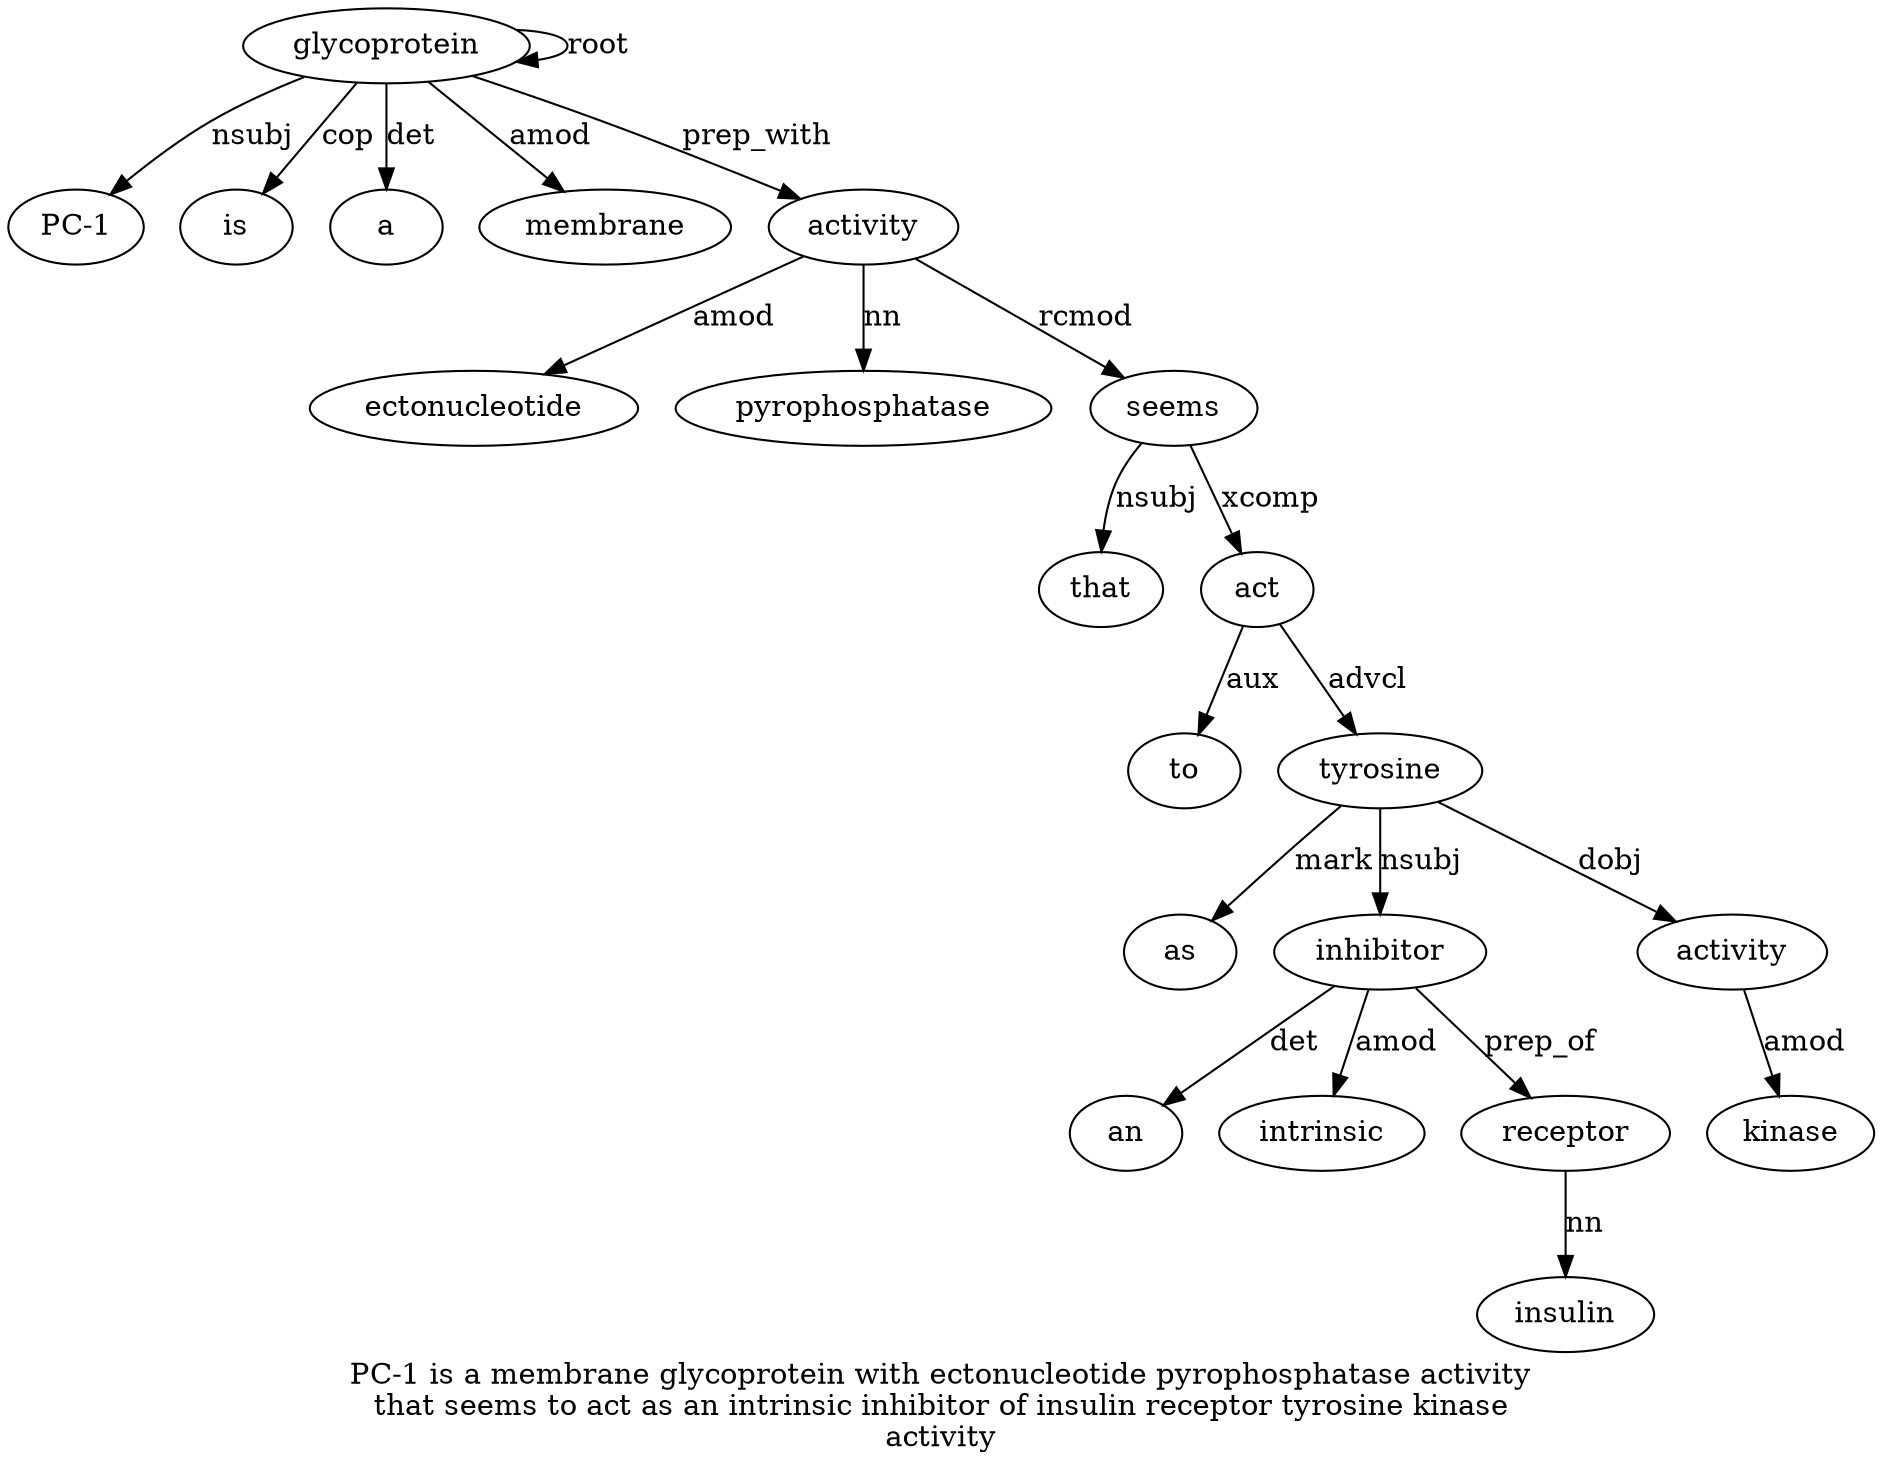 digraph "PC-1 is a membrane glycoprotein with ectonucleotide pyrophosphatase activity that seems to act as an intrinsic inhibitor of insulin receptor tyrosine kinase activity" {
label="PC-1 is a membrane glycoprotein with ectonucleotide pyrophosphatase activity
that seems to act as an intrinsic inhibitor of insulin receptor tyrosine kinase
activity";
glycoprotein5 [style=filled, fillcolor=white, label=glycoprotein];
"PC-1" [style=filled, fillcolor=white, label="PC-1"];
glycoprotein5 -> "PC-1"  [label=nsubj];
is2 [style=filled, fillcolor=white, label=is];
glycoprotein5 -> is2  [label=cop];
a3 [style=filled, fillcolor=white, label=a];
glycoprotein5 -> a3  [label=det];
membrane4 [style=filled, fillcolor=white, label=membrane];
glycoprotein5 -> membrane4  [label=amod];
glycoprotein5 -> glycoprotein5  [label=root];
activity9 [style=filled, fillcolor=white, label=activity];
ectonucleotide7 [style=filled, fillcolor=white, label=ectonucleotide];
activity9 -> ectonucleotide7  [label=amod];
pyrophosphatase8 [style=filled, fillcolor=white, label=pyrophosphatase];
activity9 -> pyrophosphatase8  [label=nn];
glycoprotein5 -> activity9  [label=prep_with];
seems11 [style=filled, fillcolor=white, label=seems];
that10 [style=filled, fillcolor=white, label=that];
seems11 -> that10  [label=nsubj];
activity9 -> seems11  [label=rcmod];
act13 [style=filled, fillcolor=white, label=act];
to12 [style=filled, fillcolor=white, label=to];
act13 -> to12  [label=aux];
seems11 -> act13  [label=xcomp];
tyrosine21 [style=filled, fillcolor=white, label=tyrosine];
as14 [style=filled, fillcolor=white, label=as];
tyrosine21 -> as14  [label=mark];
inhibitor17 [style=filled, fillcolor=white, label=inhibitor];
an15 [style=filled, fillcolor=white, label=an];
inhibitor17 -> an15  [label=det];
intrinsic16 [style=filled, fillcolor=white, label=intrinsic];
inhibitor17 -> intrinsic16  [label=amod];
tyrosine21 -> inhibitor17  [label=nsubj];
receptor20 [style=filled, fillcolor=white, label=receptor];
insulin19 [style=filled, fillcolor=white, label=insulin];
receptor20 -> insulin19  [label=nn];
inhibitor17 -> receptor20  [label=prep_of];
act13 -> tyrosine21  [label=advcl];
activity23 [style=filled, fillcolor=white, label=activity];
kinase22 [style=filled, fillcolor=white, label=kinase];
activity23 -> kinase22  [label=amod];
tyrosine21 -> activity23  [label=dobj];
}
